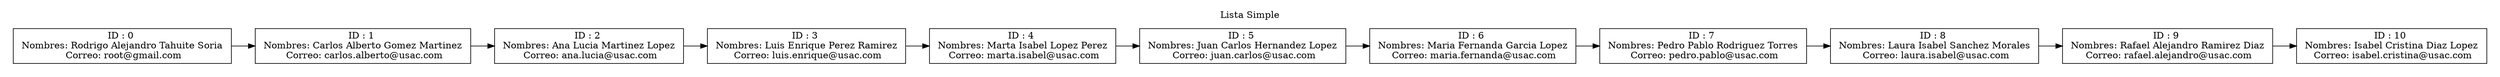 digraph {
	node[shape=record];
	graph[pencolor=transparent];
	rankdir=LR;
	subgraph cluster_0{
		label = "Lista Simple";
			n0 [label = "{ID : 0 \n Nombres: Rodrigo Alejandro Tahuite Soria \n Correo: root@gmail.com}"];
			n1 [label = "{ID : 1 \n Nombres: Carlos Alberto Gomez Martinez \n Correo: carlos.alberto@usac.com}"];
			n2 [label = "{ID : 2 \n Nombres: Ana Lucia Martinez Lopez \n Correo: ana.lucia@usac.com}"];
			n3 [label = "{ID : 3 \n Nombres: Luis Enrique Perez Ramirez \n Correo: luis.enrique@usac.com}"];
			n4 [label = "{ID : 4 \n Nombres: Marta Isabel Lopez Perez \n Correo: marta.isabel@usac.com}"];
			n5 [label = "{ID : 5 \n Nombres: Juan Carlos Hernandez Lopez \n Correo: juan.carlos@usac.com}"];
			n6 [label = "{ID : 6 \n Nombres: Maria Fernanda Garcia Lopez \n Correo: maria.fernanda@usac.com}"];
			n7 [label = "{ID : 7 \n Nombres: Pedro Pablo Rodriguez Torres \n Correo: pedro.pablo@usac.com}"];
			n8 [label = "{ID : 8 \n Nombres: Laura Isabel Sanchez Morales \n Correo: laura.isabel@usac.com}"];
			n9 [label = "{ID : 9 \n Nombres: Rafael Alejandro Ramirez Diaz \n Correo: rafael.alejandro@usac.com}"];
			n10 [label = "{ID : 10 \n Nombres: Isabel Cristina Diaz Lopez \n Correo: isabel.cristina@usac.com}"];
			n0 -> n1;
			n1 -> n2;
			n2 -> n3;
			n3 -> n4;
			n4 -> n5;
			n5 -> n6;
			n6 -> n7;
			n7 -> n8;
			n8 -> n9;
			n9 -> n10;
		}
}
